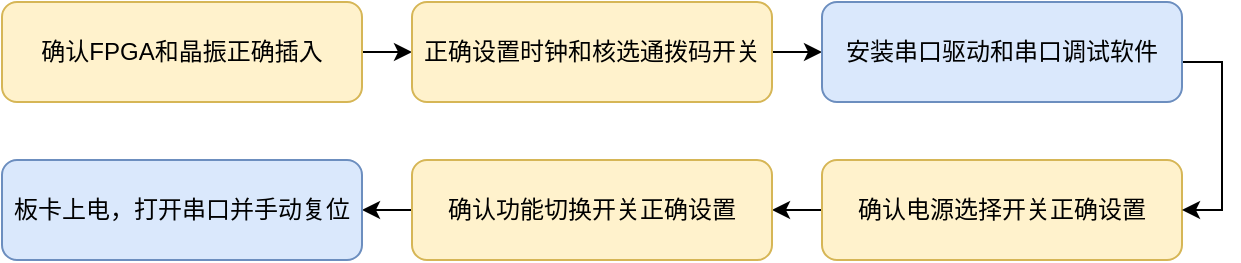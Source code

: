 <mxfile version="21.6.1" type="device">
  <diagram name="第 1 页" id="vFsQ0rteIm3TUEzYmUzV">
    <mxGraphModel dx="819" dy="450" grid="1" gridSize="10" guides="1" tooltips="1" connect="1" arrows="1" fold="1" page="1" pageScale="1" pageWidth="1920" pageHeight="1200" math="0" shadow="0">
      <root>
        <mxCell id="0" />
        <mxCell id="1" parent="0" />
        <mxCell id="nn2LZSgIvj9Dru7fc94c-7" style="edgeStyle=orthogonalEdgeStyle;rounded=0;orthogonalLoop=1;jettySize=auto;html=1;exitX=1;exitY=0.5;exitDx=0;exitDy=0;entryX=0;entryY=0.5;entryDx=0;entryDy=0;" edge="1" parent="1" source="nn2LZSgIvj9Dru7fc94c-1" target="nn2LZSgIvj9Dru7fc94c-2">
          <mxGeometry relative="1" as="geometry" />
        </mxCell>
        <mxCell id="nn2LZSgIvj9Dru7fc94c-1" value="确认FPGA和晶振正确插入" style="rounded=1;whiteSpace=wrap;html=1;fillColor=#fff2cc;strokeColor=#d6b656;" vertex="1" parent="1">
          <mxGeometry x="320" y="270" width="180" height="50" as="geometry" />
        </mxCell>
        <mxCell id="nn2LZSgIvj9Dru7fc94c-8" style="edgeStyle=orthogonalEdgeStyle;rounded=0;orthogonalLoop=1;jettySize=auto;html=1;entryX=0;entryY=0.5;entryDx=0;entryDy=0;" edge="1" parent="1" source="nn2LZSgIvj9Dru7fc94c-2" target="nn2LZSgIvj9Dru7fc94c-4">
          <mxGeometry relative="1" as="geometry" />
        </mxCell>
        <mxCell id="nn2LZSgIvj9Dru7fc94c-2" value="正确设置时钟和核选通拨码开关" style="rounded=1;whiteSpace=wrap;html=1;fillColor=#fff2cc;strokeColor=#d6b656;" vertex="1" parent="1">
          <mxGeometry x="525" y="270" width="180" height="50" as="geometry" />
        </mxCell>
        <mxCell id="nn2LZSgIvj9Dru7fc94c-10" style="edgeStyle=orthogonalEdgeStyle;rounded=0;orthogonalLoop=1;jettySize=auto;html=1;exitX=0;exitY=0.5;exitDx=0;exitDy=0;entryX=1;entryY=0.5;entryDx=0;entryDy=0;" edge="1" parent="1" source="nn2LZSgIvj9Dru7fc94c-3" target="nn2LZSgIvj9Dru7fc94c-5">
          <mxGeometry relative="1" as="geometry" />
        </mxCell>
        <mxCell id="nn2LZSgIvj9Dru7fc94c-3" value="确认电源选择开关正确设置" style="rounded=1;whiteSpace=wrap;html=1;fillColor=#fff2cc;strokeColor=#d6b656;" vertex="1" parent="1">
          <mxGeometry x="730" y="349" width="180" height="50" as="geometry" />
        </mxCell>
        <mxCell id="nn2LZSgIvj9Dru7fc94c-9" style="edgeStyle=orthogonalEdgeStyle;rounded=0;orthogonalLoop=1;jettySize=auto;html=1;entryX=1;entryY=0.5;entryDx=0;entryDy=0;" edge="1" parent="1" source="nn2LZSgIvj9Dru7fc94c-4" target="nn2LZSgIvj9Dru7fc94c-3">
          <mxGeometry relative="1" as="geometry">
            <Array as="points">
              <mxPoint x="930" y="300" />
              <mxPoint x="930" y="374" />
            </Array>
          </mxGeometry>
        </mxCell>
        <mxCell id="nn2LZSgIvj9Dru7fc94c-4" value="安装串口驱动和串口调试软件" style="rounded=1;whiteSpace=wrap;html=1;fillColor=#dae8fc;strokeColor=#6c8ebf;" vertex="1" parent="1">
          <mxGeometry x="730" y="270" width="180" height="50" as="geometry" />
        </mxCell>
        <mxCell id="nn2LZSgIvj9Dru7fc94c-11" style="edgeStyle=orthogonalEdgeStyle;rounded=0;orthogonalLoop=1;jettySize=auto;html=1;exitX=0;exitY=0.5;exitDx=0;exitDy=0;entryX=1;entryY=0.5;entryDx=0;entryDy=0;" edge="1" parent="1" source="nn2LZSgIvj9Dru7fc94c-5" target="nn2LZSgIvj9Dru7fc94c-6">
          <mxGeometry relative="1" as="geometry" />
        </mxCell>
        <mxCell id="nn2LZSgIvj9Dru7fc94c-5" value="确认功能切换开关正确设置" style="rounded=1;whiteSpace=wrap;html=1;fillColor=#fff2cc;strokeColor=#d6b656;" vertex="1" parent="1">
          <mxGeometry x="525" y="349" width="180" height="50" as="geometry" />
        </mxCell>
        <mxCell id="nn2LZSgIvj9Dru7fc94c-6" value="板卡上电，打开串口并手动复位" style="rounded=1;whiteSpace=wrap;html=1;fillColor=#dae8fc;strokeColor=#6c8ebf;" vertex="1" parent="1">
          <mxGeometry x="320" y="349" width="180" height="50" as="geometry" />
        </mxCell>
      </root>
    </mxGraphModel>
  </diagram>
</mxfile>

